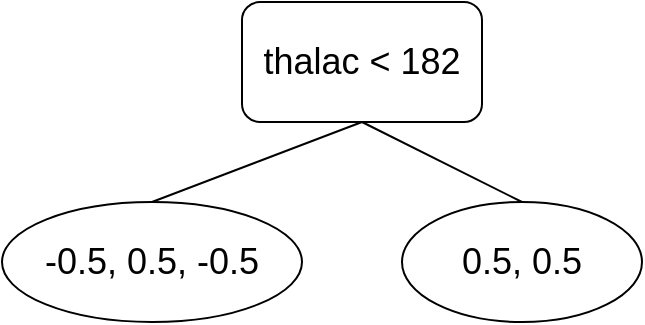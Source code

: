 <mxfile version="14.5.8" type="device"><diagram id="xsdTKS_Tn5yX74su_bx5" name="Page-1"><mxGraphModel dx="1102" dy="606" grid="1" gridSize="10" guides="1" tooltips="1" connect="1" arrows="1" fold="1" page="1" pageScale="1" pageWidth="850" pageHeight="1100" math="0" shadow="0"><root><mxCell id="0"/><mxCell id="1" parent="0"/><mxCell id="BYi7VW0W0k-xjXrPhM6d-1" value="&lt;font style=&quot;font-size: 18px&quot;&gt;thalac &amp;lt; 182&lt;/font&gt;" style="rounded=1;whiteSpace=wrap;html=1;" vertex="1" parent="1"><mxGeometry x="300" y="210" width="120" height="60" as="geometry"/></mxCell><mxCell id="BYi7VW0W0k-xjXrPhM6d-2" value="&lt;font style=&quot;font-size: 18px&quot;&gt;-0.5, 0.5, -0.5&lt;/font&gt;" style="ellipse;whiteSpace=wrap;html=1;" vertex="1" parent="1"><mxGeometry x="180" y="310" width="150" height="60" as="geometry"/></mxCell><mxCell id="BYi7VW0W0k-xjXrPhM6d-3" value="&lt;font style=&quot;font-size: 18px&quot;&gt;0.5, 0.5&lt;/font&gt;" style="ellipse;whiteSpace=wrap;html=1;" vertex="1" parent="1"><mxGeometry x="380" y="310" width="120" height="60" as="geometry"/></mxCell><mxCell id="BYi7VW0W0k-xjXrPhM6d-4" value="" style="endArrow=none;html=1;exitX=0.5;exitY=1;exitDx=0;exitDy=0;entryX=0.5;entryY=0;entryDx=0;entryDy=0;" edge="1" parent="1" source="BYi7VW0W0k-xjXrPhM6d-1" target="BYi7VW0W0k-xjXrPhM6d-2"><mxGeometry width="50" height="50" relative="1" as="geometry"><mxPoint x="390" y="470" as="sourcePoint"/><mxPoint x="440" y="420" as="targetPoint"/></mxGeometry></mxCell><mxCell id="BYi7VW0W0k-xjXrPhM6d-5" value="" style="endArrow=none;html=1;exitX=0.5;exitY=1;exitDx=0;exitDy=0;entryX=0.5;entryY=0;entryDx=0;entryDy=0;" edge="1" parent="1" source="BYi7VW0W0k-xjXrPhM6d-1" target="BYi7VW0W0k-xjXrPhM6d-3"><mxGeometry width="50" height="50" relative="1" as="geometry"><mxPoint x="390" y="470" as="sourcePoint"/><mxPoint x="440" y="420" as="targetPoint"/></mxGeometry></mxCell></root></mxGraphModel></diagram></mxfile>